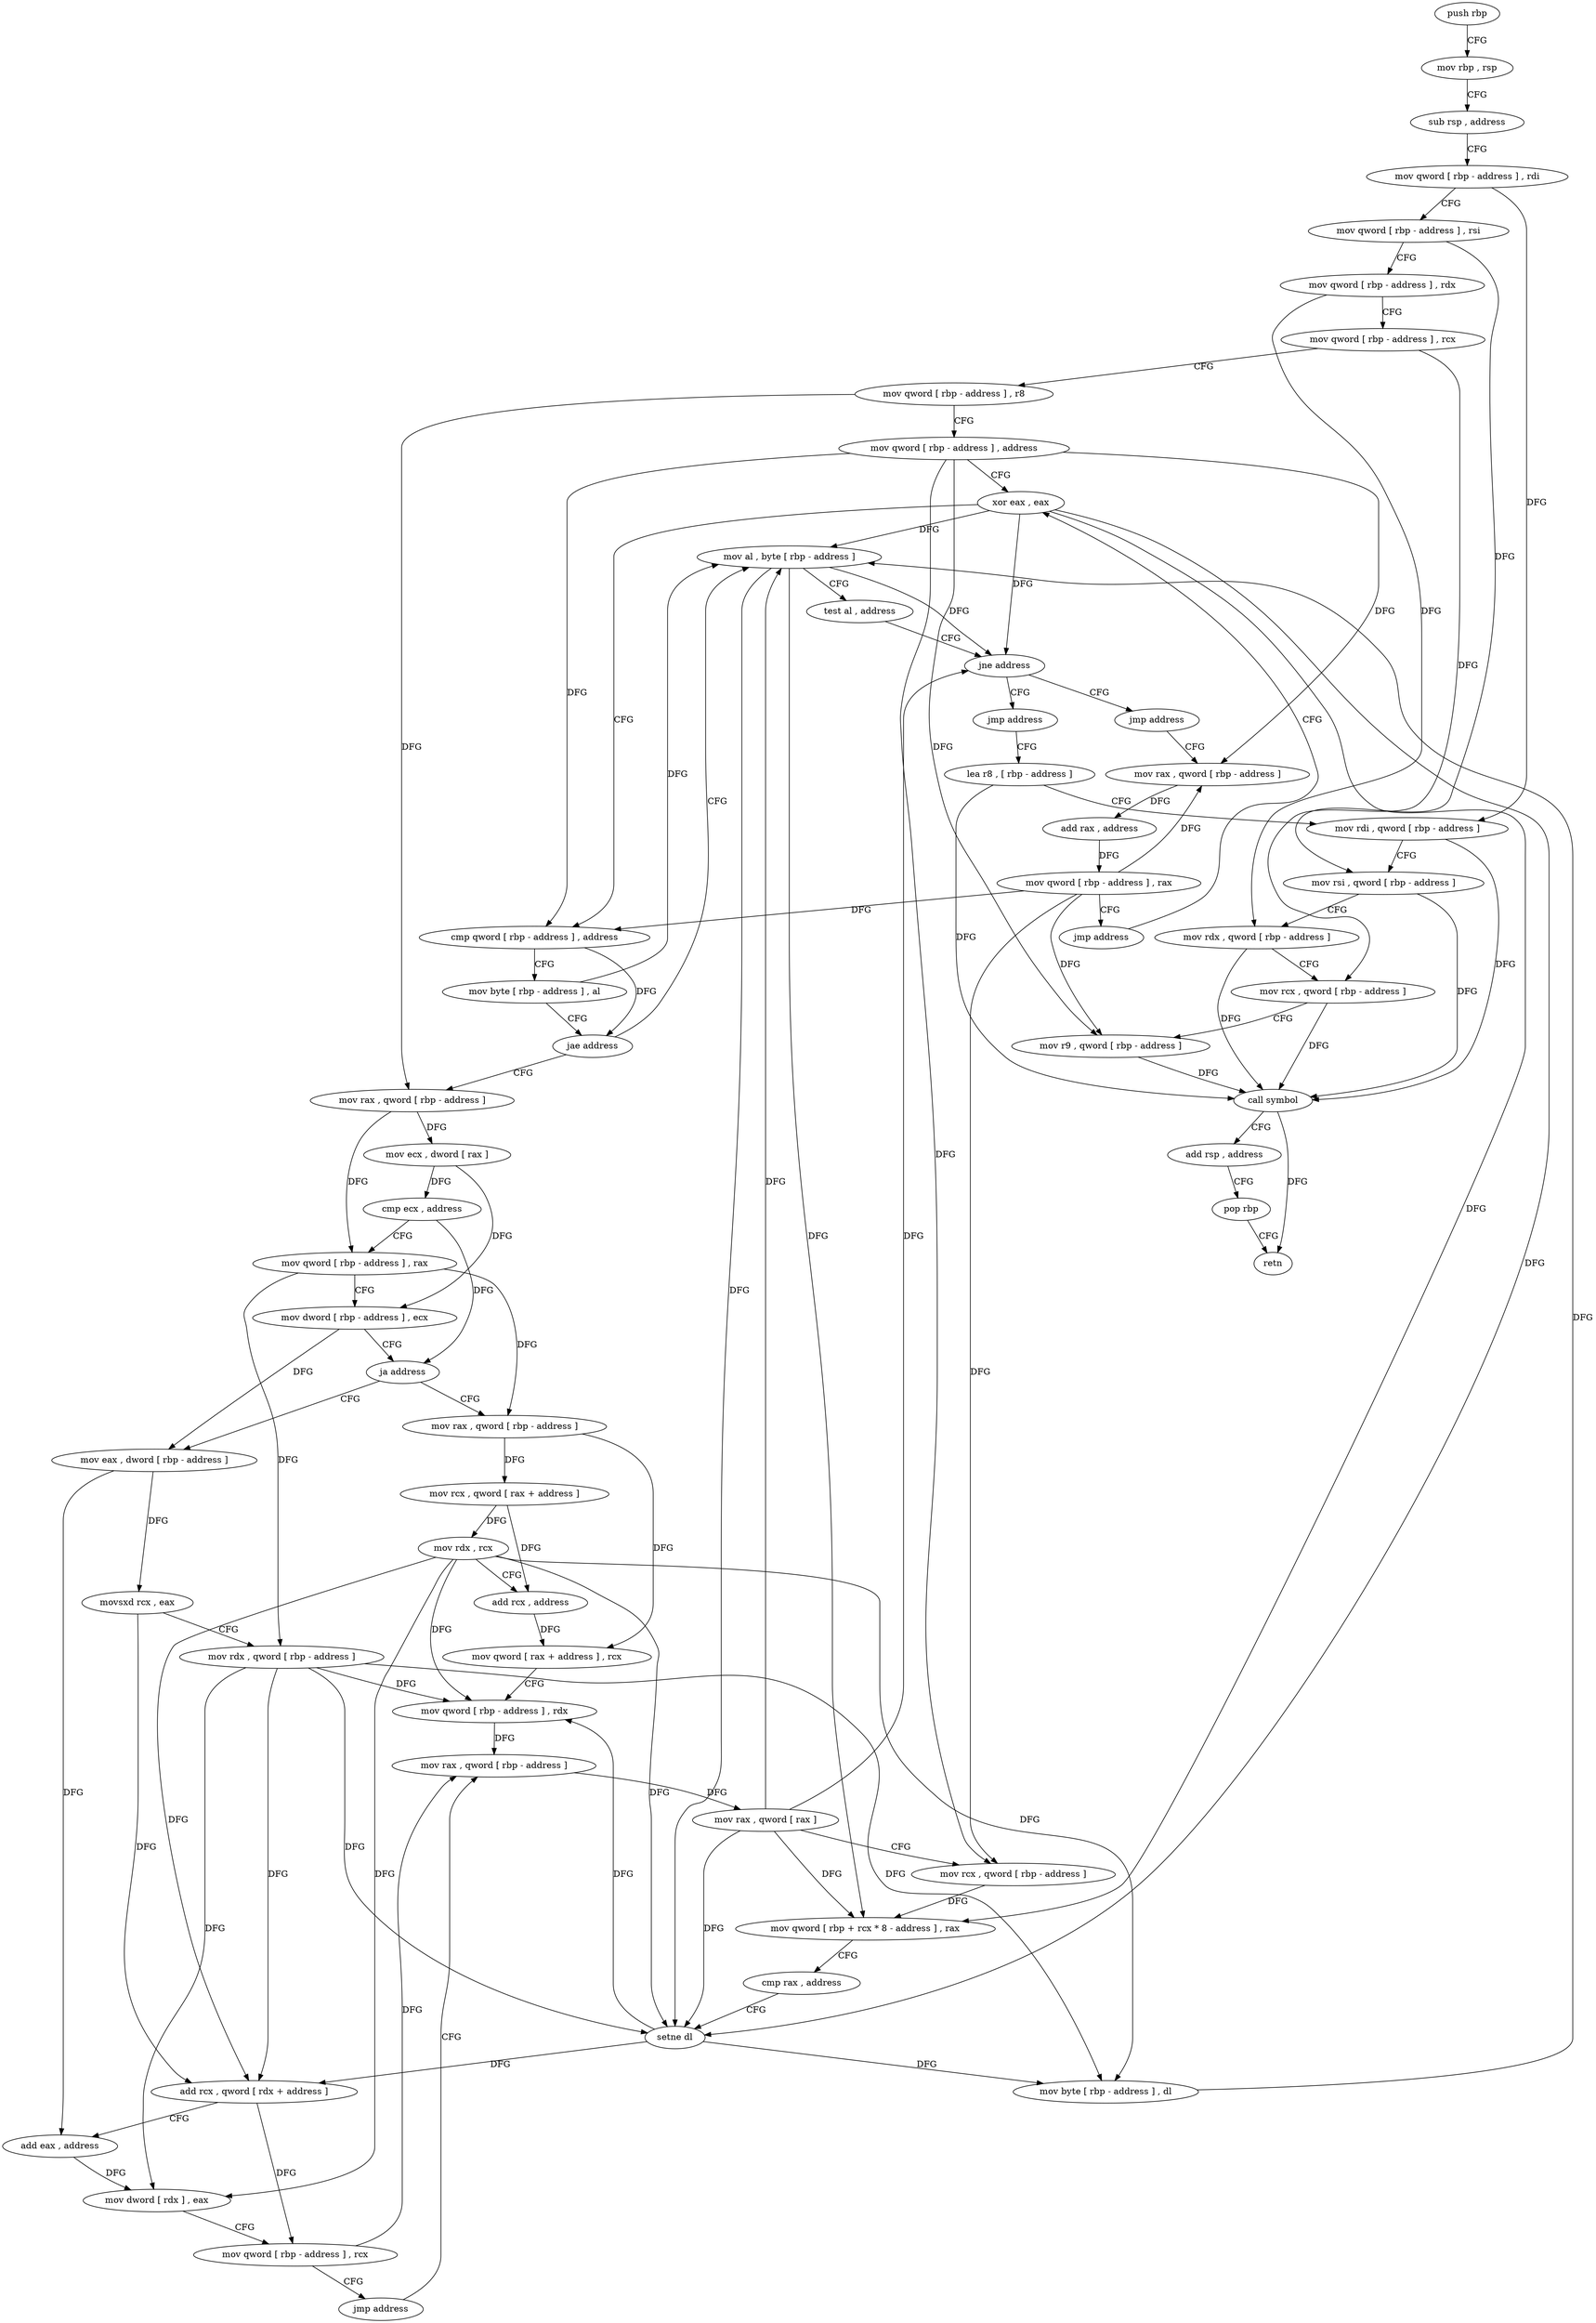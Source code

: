 digraph "func" {
"4224768" [label = "push rbp" ]
"4224769" [label = "mov rbp , rsp" ]
"4224772" [label = "sub rsp , address" ]
"4224779" [label = "mov qword [ rbp - address ] , rdi" ]
"4224783" [label = "mov qword [ rbp - address ] , rsi" ]
"4224787" [label = "mov qword [ rbp - address ] , rdx" ]
"4224791" [label = "mov qword [ rbp - address ] , rcx" ]
"4224795" [label = "mov qword [ rbp - address ] , r8" ]
"4224799" [label = "mov qword [ rbp - address ] , address" ]
"4224807" [label = "xor eax , eax" ]
"4224955" [label = "mov al , byte [ rbp - address ]" ]
"4224961" [label = "test al , address" ]
"4224963" [label = "jne address" ]
"4224974" [label = "jmp address" ]
"4224969" [label = "jmp address" ]
"4224826" [label = "mov rax , qword [ rbp - address ]" ]
"4224830" [label = "mov ecx , dword [ rax ]" ]
"4224832" [label = "cmp ecx , address" ]
"4224835" [label = "mov qword [ rbp - address ] , rax" ]
"4224842" [label = "mov dword [ rbp - address ] , ecx" ]
"4224848" [label = "ja address" ]
"4224891" [label = "mov rax , qword [ rbp - address ]" ]
"4224854" [label = "mov eax , dword [ rbp - address ]" ]
"4224979" [label = "mov rax , qword [ rbp - address ]" ]
"4224998" [label = "lea r8 , [ rbp - address ]" ]
"4224898" [label = "mov rcx , qword [ rax + address ]" ]
"4224902" [label = "mov rdx , rcx" ]
"4224905" [label = "add rcx , address" ]
"4224912" [label = "mov qword [ rax + address ] , rcx" ]
"4224916" [label = "mov qword [ rbp - address ] , rdx" ]
"4224923" [label = "mov rax , qword [ rbp - address ]" ]
"4224860" [label = "movsxd rcx , eax" ]
"4224863" [label = "mov rdx , qword [ rbp - address ]" ]
"4224870" [label = "add rcx , qword [ rdx + address ]" ]
"4224874" [label = "add eax , address" ]
"4224877" [label = "mov dword [ rdx ] , eax" ]
"4224879" [label = "mov qword [ rbp - address ] , rcx" ]
"4224886" [label = "jmp address" ]
"4224983" [label = "add rax , address" ]
"4224989" [label = "mov qword [ rbp - address ] , rax" ]
"4224993" [label = "jmp address" ]
"4225002" [label = "mov rdi , qword [ rbp - address ]" ]
"4225006" [label = "mov rsi , qword [ rbp - address ]" ]
"4225010" [label = "mov rdx , qword [ rbp - address ]" ]
"4225014" [label = "mov rcx , qword [ rbp - address ]" ]
"4225018" [label = "mov r9 , qword [ rbp - address ]" ]
"4225022" [label = "call symbol" ]
"4225027" [label = "add rsp , address" ]
"4225034" [label = "pop rbp" ]
"4225035" [label = "retn" ]
"4224930" [label = "mov rax , qword [ rax ]" ]
"4224933" [label = "mov rcx , qword [ rbp - address ]" ]
"4224937" [label = "mov qword [ rbp + rcx * 8 - address ] , rax" ]
"4224942" [label = "cmp rax , address" ]
"4224946" [label = "setne dl" ]
"4224949" [label = "mov byte [ rbp - address ] , dl" ]
"4224809" [label = "cmp qword [ rbp - address ] , address" ]
"4224814" [label = "mov byte [ rbp - address ] , al" ]
"4224820" [label = "jae address" ]
"4224768" -> "4224769" [ label = "CFG" ]
"4224769" -> "4224772" [ label = "CFG" ]
"4224772" -> "4224779" [ label = "CFG" ]
"4224779" -> "4224783" [ label = "CFG" ]
"4224779" -> "4225002" [ label = "DFG" ]
"4224783" -> "4224787" [ label = "CFG" ]
"4224783" -> "4225006" [ label = "DFG" ]
"4224787" -> "4224791" [ label = "CFG" ]
"4224787" -> "4225010" [ label = "DFG" ]
"4224791" -> "4224795" [ label = "CFG" ]
"4224791" -> "4225014" [ label = "DFG" ]
"4224795" -> "4224799" [ label = "CFG" ]
"4224795" -> "4224826" [ label = "DFG" ]
"4224799" -> "4224807" [ label = "CFG" ]
"4224799" -> "4224809" [ label = "DFG" ]
"4224799" -> "4224979" [ label = "DFG" ]
"4224799" -> "4225018" [ label = "DFG" ]
"4224799" -> "4224933" [ label = "DFG" ]
"4224807" -> "4224809" [ label = "CFG" ]
"4224807" -> "4224955" [ label = "DFG" ]
"4224807" -> "4224963" [ label = "DFG" ]
"4224807" -> "4224937" [ label = "DFG" ]
"4224807" -> "4224946" [ label = "DFG" ]
"4224955" -> "4224961" [ label = "CFG" ]
"4224955" -> "4224963" [ label = "DFG" ]
"4224955" -> "4224937" [ label = "DFG" ]
"4224955" -> "4224946" [ label = "DFG" ]
"4224961" -> "4224963" [ label = "CFG" ]
"4224963" -> "4224974" [ label = "CFG" ]
"4224963" -> "4224969" [ label = "CFG" ]
"4224974" -> "4224979" [ label = "CFG" ]
"4224969" -> "4224998" [ label = "CFG" ]
"4224826" -> "4224830" [ label = "DFG" ]
"4224826" -> "4224835" [ label = "DFG" ]
"4224830" -> "4224832" [ label = "DFG" ]
"4224830" -> "4224842" [ label = "DFG" ]
"4224832" -> "4224835" [ label = "CFG" ]
"4224832" -> "4224848" [ label = "DFG" ]
"4224835" -> "4224842" [ label = "CFG" ]
"4224835" -> "4224891" [ label = "DFG" ]
"4224835" -> "4224863" [ label = "DFG" ]
"4224842" -> "4224848" [ label = "CFG" ]
"4224842" -> "4224854" [ label = "DFG" ]
"4224848" -> "4224891" [ label = "CFG" ]
"4224848" -> "4224854" [ label = "CFG" ]
"4224891" -> "4224898" [ label = "DFG" ]
"4224891" -> "4224912" [ label = "DFG" ]
"4224854" -> "4224860" [ label = "DFG" ]
"4224854" -> "4224874" [ label = "DFG" ]
"4224979" -> "4224983" [ label = "DFG" ]
"4224998" -> "4225002" [ label = "CFG" ]
"4224998" -> "4225022" [ label = "DFG" ]
"4224898" -> "4224902" [ label = "DFG" ]
"4224898" -> "4224905" [ label = "DFG" ]
"4224902" -> "4224905" [ label = "CFG" ]
"4224902" -> "4224916" [ label = "DFG" ]
"4224902" -> "4224870" [ label = "DFG" ]
"4224902" -> "4224877" [ label = "DFG" ]
"4224902" -> "4224946" [ label = "DFG" ]
"4224902" -> "4224949" [ label = "DFG" ]
"4224905" -> "4224912" [ label = "DFG" ]
"4224912" -> "4224916" [ label = "CFG" ]
"4224916" -> "4224923" [ label = "DFG" ]
"4224923" -> "4224930" [ label = "DFG" ]
"4224860" -> "4224863" [ label = "CFG" ]
"4224860" -> "4224870" [ label = "DFG" ]
"4224863" -> "4224870" [ label = "DFG" ]
"4224863" -> "4224916" [ label = "DFG" ]
"4224863" -> "4224877" [ label = "DFG" ]
"4224863" -> "4224946" [ label = "DFG" ]
"4224863" -> "4224949" [ label = "DFG" ]
"4224870" -> "4224874" [ label = "CFG" ]
"4224870" -> "4224879" [ label = "DFG" ]
"4224874" -> "4224877" [ label = "DFG" ]
"4224877" -> "4224879" [ label = "CFG" ]
"4224879" -> "4224886" [ label = "CFG" ]
"4224879" -> "4224923" [ label = "DFG" ]
"4224886" -> "4224923" [ label = "CFG" ]
"4224983" -> "4224989" [ label = "DFG" ]
"4224989" -> "4224993" [ label = "CFG" ]
"4224989" -> "4224809" [ label = "DFG" ]
"4224989" -> "4224979" [ label = "DFG" ]
"4224989" -> "4225018" [ label = "DFG" ]
"4224989" -> "4224933" [ label = "DFG" ]
"4224993" -> "4224807" [ label = "CFG" ]
"4225002" -> "4225006" [ label = "CFG" ]
"4225002" -> "4225022" [ label = "DFG" ]
"4225006" -> "4225010" [ label = "CFG" ]
"4225006" -> "4225022" [ label = "DFG" ]
"4225010" -> "4225014" [ label = "CFG" ]
"4225010" -> "4225022" [ label = "DFG" ]
"4225014" -> "4225018" [ label = "CFG" ]
"4225014" -> "4225022" [ label = "DFG" ]
"4225018" -> "4225022" [ label = "DFG" ]
"4225022" -> "4225027" [ label = "CFG" ]
"4225022" -> "4225035" [ label = "DFG" ]
"4225027" -> "4225034" [ label = "CFG" ]
"4225034" -> "4225035" [ label = "CFG" ]
"4224930" -> "4224933" [ label = "CFG" ]
"4224930" -> "4224963" [ label = "DFG" ]
"4224930" -> "4224955" [ label = "DFG" ]
"4224930" -> "4224937" [ label = "DFG" ]
"4224930" -> "4224946" [ label = "DFG" ]
"4224933" -> "4224937" [ label = "DFG" ]
"4224937" -> "4224942" [ label = "CFG" ]
"4224942" -> "4224946" [ label = "CFG" ]
"4224946" -> "4224949" [ label = "DFG" ]
"4224946" -> "4224916" [ label = "DFG" ]
"4224946" -> "4224870" [ label = "DFG" ]
"4224949" -> "4224955" [ label = "DFG" ]
"4224809" -> "4224814" [ label = "CFG" ]
"4224809" -> "4224820" [ label = "DFG" ]
"4224814" -> "4224820" [ label = "CFG" ]
"4224814" -> "4224955" [ label = "DFG" ]
"4224820" -> "4224955" [ label = "CFG" ]
"4224820" -> "4224826" [ label = "CFG" ]
}
